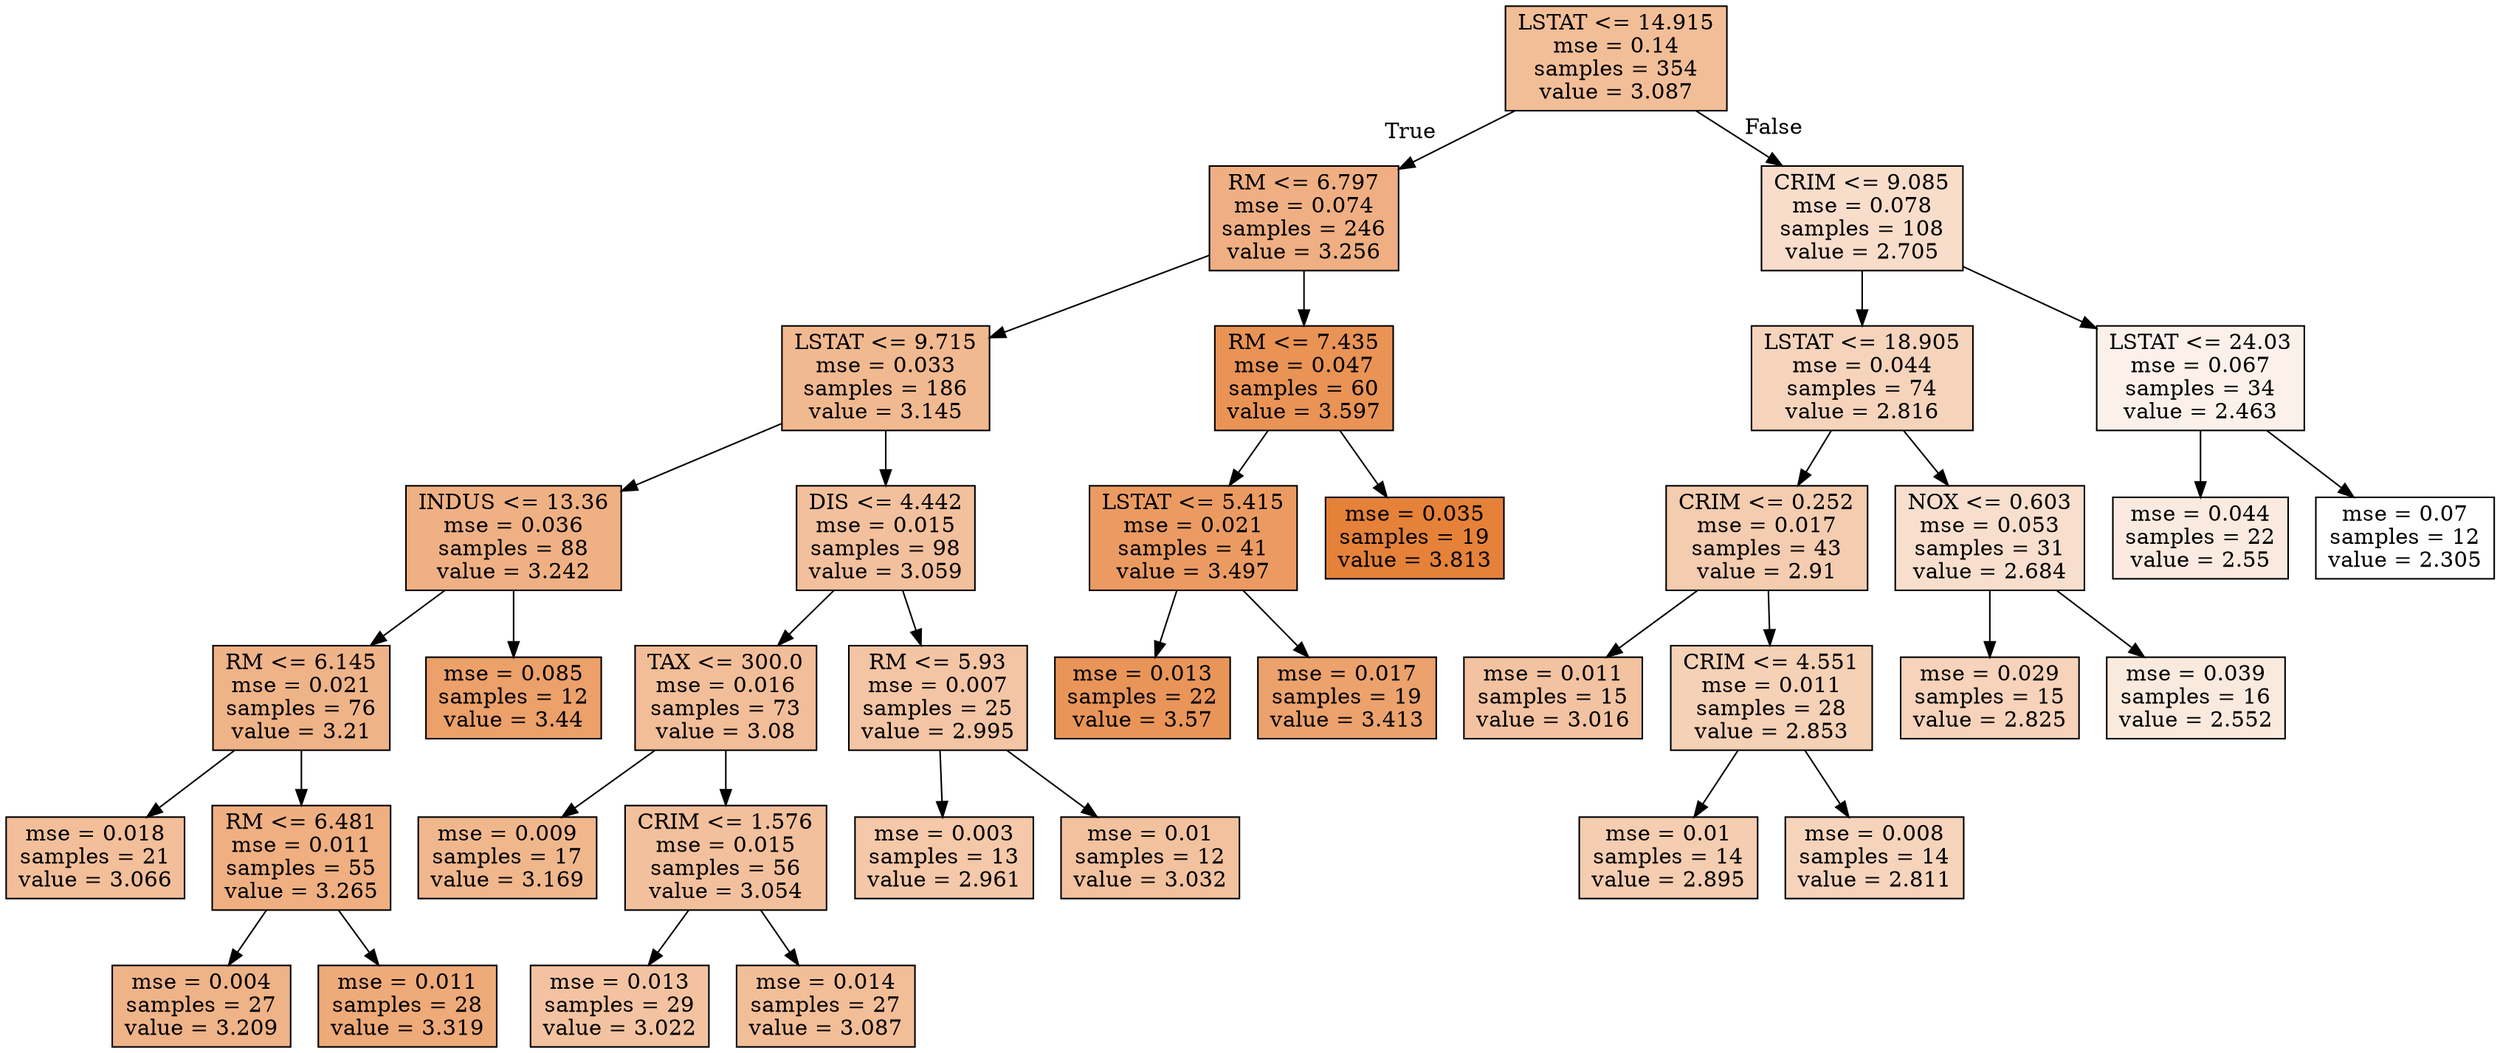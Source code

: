 digraph Tree {
node [shape=box, style="filled", color="black"] ;
0 [label="LSTAT <= 14.915\nmse = 0.14\nsamples = 354\nvalue = 3.087", fillcolor="#e5813984"] ;
1 [label="RM <= 6.797\nmse = 0.074\nsamples = 246\nvalue = 3.256", fillcolor="#e58139a1"] ;
0 -> 1 [labeldistance=2.5, labelangle=45, headlabel="True"] ;
2 [label="LSTAT <= 9.715\nmse = 0.033\nsamples = 186\nvalue = 3.145", fillcolor="#e581398e"] ;
1 -> 2 ;
3 [label="INDUS <= 13.36\nmse = 0.036\nsamples = 88\nvalue = 3.242", fillcolor="#e581399e"] ;
2 -> 3 ;
4 [label="RM <= 6.145\nmse = 0.021\nsamples = 76\nvalue = 3.21", fillcolor="#e5813999"] ;
3 -> 4 ;
5 [label="mse = 0.018\nsamples = 21\nvalue = 3.066", fillcolor="#e5813981"] ;
4 -> 5 ;
6 [label="RM <= 6.481\nmse = 0.011\nsamples = 55\nvalue = 3.265", fillcolor="#e58139a2"] ;
4 -> 6 ;
7 [label="mse = 0.004\nsamples = 27\nvalue = 3.209", fillcolor="#e5813999"] ;
6 -> 7 ;
8 [label="mse = 0.011\nsamples = 28\nvalue = 3.319", fillcolor="#e58139ac"] ;
6 -> 8 ;
9 [label="mse = 0.085\nsamples = 12\nvalue = 3.44", fillcolor="#e58139c0"] ;
3 -> 9 ;
10 [label="DIS <= 4.442\nmse = 0.015\nsamples = 98\nvalue = 3.059", fillcolor="#e581397f"] ;
2 -> 10 ;
11 [label="TAX <= 300.0\nmse = 0.016\nsamples = 73\nvalue = 3.08", fillcolor="#e5813983"] ;
10 -> 11 ;
12 [label="mse = 0.009\nsamples = 17\nvalue = 3.169", fillcolor="#e5813992"] ;
11 -> 12 ;
13 [label="CRIM <= 1.576\nmse = 0.015\nsamples = 56\nvalue = 3.054", fillcolor="#e581397f"] ;
11 -> 13 ;
14 [label="mse = 0.013\nsamples = 29\nvalue = 3.022", fillcolor="#e5813979"] ;
13 -> 14 ;
15 [label="mse = 0.014\nsamples = 27\nvalue = 3.087", fillcolor="#e5813984"] ;
13 -> 15 ;
16 [label="RM <= 5.93\nmse = 0.007\nsamples = 25\nvalue = 2.995", fillcolor="#e5813975"] ;
10 -> 16 ;
17 [label="mse = 0.003\nsamples = 13\nvalue = 2.961", fillcolor="#e581396f"] ;
16 -> 17 ;
18 [label="mse = 0.01\nsamples = 12\nvalue = 3.032", fillcolor="#e581397b"] ;
16 -> 18 ;
19 [label="RM <= 7.435\nmse = 0.047\nsamples = 60\nvalue = 3.597", fillcolor="#e58139db"] ;
1 -> 19 ;
20 [label="LSTAT <= 5.415\nmse = 0.021\nsamples = 41\nvalue = 3.497", fillcolor="#e58139ca"] ;
19 -> 20 ;
21 [label="mse = 0.013\nsamples = 22\nvalue = 3.57", fillcolor="#e58139d6"] ;
20 -> 21 ;
22 [label="mse = 0.017\nsamples = 19\nvalue = 3.413", fillcolor="#e58139bb"] ;
20 -> 22 ;
23 [label="mse = 0.035\nsamples = 19\nvalue = 3.813", fillcolor="#e58139ff"] ;
19 -> 23 ;
24 [label="CRIM <= 9.085\nmse = 0.078\nsamples = 108\nvalue = 2.705", fillcolor="#e5813944"] ;
0 -> 24 [labeldistance=2.5, labelangle=-45, headlabel="False"] ;
25 [label="LSTAT <= 18.905\nmse = 0.044\nsamples = 74\nvalue = 2.816", fillcolor="#e5813956"] ;
24 -> 25 ;
26 [label="CRIM <= 0.252\nmse = 0.017\nsamples = 43\nvalue = 2.91", fillcolor="#e5813966"] ;
25 -> 26 ;
27 [label="mse = 0.011\nsamples = 15\nvalue = 3.016", fillcolor="#e5813978"] ;
26 -> 27 ;
28 [label="CRIM <= 4.551\nmse = 0.011\nsamples = 28\nvalue = 2.853", fillcolor="#e581395d"] ;
26 -> 28 ;
29 [label="mse = 0.01\nsamples = 14\nvalue = 2.895", fillcolor="#e5813964"] ;
28 -> 29 ;
30 [label="mse = 0.008\nsamples = 14\nvalue = 2.811", fillcolor="#e5813956"] ;
28 -> 30 ;
31 [label="NOX <= 0.603\nmse = 0.053\nsamples = 31\nvalue = 2.684", fillcolor="#e5813940"] ;
25 -> 31 ;
32 [label="mse = 0.029\nsamples = 15\nvalue = 2.825", fillcolor="#e5813958"] ;
31 -> 32 ;
33 [label="mse = 0.039\nsamples = 16\nvalue = 2.552", fillcolor="#e581392a"] ;
31 -> 33 ;
34 [label="LSTAT <= 24.03\nmse = 0.067\nsamples = 34\nvalue = 2.463", fillcolor="#e581391b"] ;
24 -> 34 ;
35 [label="mse = 0.044\nsamples = 22\nvalue = 2.55", fillcolor="#e5813929"] ;
34 -> 35 ;
36 [label="mse = 0.07\nsamples = 12\nvalue = 2.305", fillcolor="#e5813900"] ;
34 -> 36 ;
}